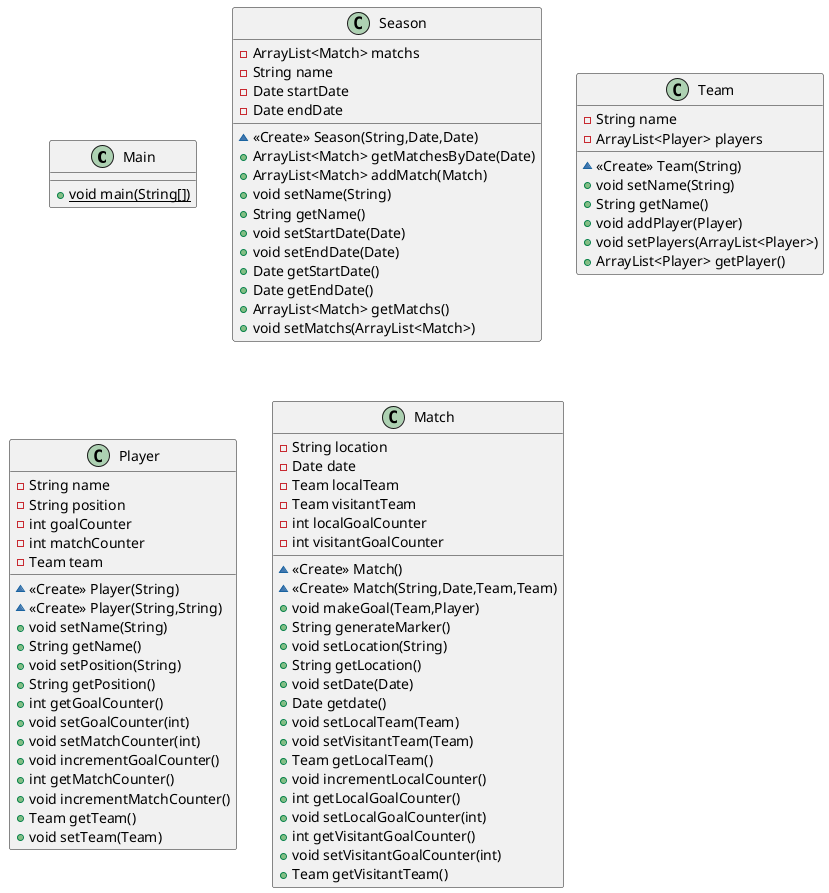 @startuml
class Main {
+ {static} void main(String[])
}
class Season {
- ArrayList<Match> matchs
- String name
- Date startDate
- Date endDate
~ <<Create>> Season(String,Date,Date)
+ ArrayList<Match> getMatchesByDate(Date)
+ ArrayList<Match> addMatch(Match)
+ void setName(String)
+ String getName()
+ void setStartDate(Date)
+ void setEndDate(Date)
+ Date getStartDate()
+ Date getEndDate()
+ ArrayList<Match> getMatchs()
+ void setMatchs(ArrayList<Match>)
}
class Team {
- String name
- ArrayList<Player> players
~ <<Create>> Team(String)
+ void setName(String)
+ String getName()
+ void addPlayer(Player)
+ void setPlayers(ArrayList<Player>)
+ ArrayList<Player> getPlayer()
}
class Player {
- String name
- String position
- int goalCounter
- int matchCounter
- Team team
~ <<Create>> Player(String)
~ <<Create>> Player(String,String)
+ void setName(String)
+ String getName()
+ void setPosition(String)
+ String getPosition()
+ int getGoalCounter()
+ void setGoalCounter(int)
+ void setMatchCounter(int)
+ void incrementGoalCounter()
+ int getMatchCounter()
+ void incrementMatchCounter()
+ Team getTeam()
+ void setTeam(Team)
}
class Match {
- String location
- Date date
- Team localTeam
- Team visitantTeam
- int localGoalCounter
- int visitantGoalCounter
~ <<Create>> Match()
~ <<Create>> Match(String,Date,Team,Team)
+ void makeGoal(Team,Player)
+ String generateMarker()
+ void setLocation(String)
+ String getLocation()
+ void setDate(Date)
+ Date getdate()
+ void setLocalTeam(Team)
+ void setVisitantTeam(Team)
+ Team getLocalTeam()
+ void incrementLocalCounter()
+ int getLocalGoalCounter()
+ void setLocalGoalCounter(int)
+ int getVisitantGoalCounter()
+ void setVisitantGoalCounter(int)
+ Team getVisitantTeam()
}
@enduml